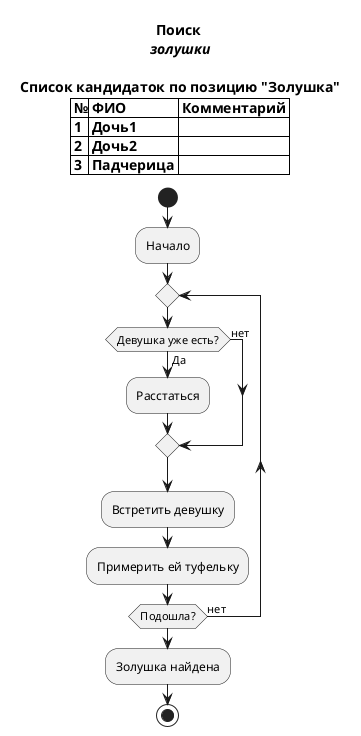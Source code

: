 @startuml
title 
Поиск 
//**золушки**//

Список кандидаток по позицию "Золушка"
|= №|= ФИО |= Комментарий |
| 1 | Дочь1 |  |
| 2 | Дочь2 |  |
| 3 | Падчерица |  |
end title

start

:Начало; 

repeat
    if (Девушка уже есть?) then (Да) 
        :Расстаться;
    else (нет)   
    endif
    :Встретить девушку;
    :Примерить ей туфельку;
repeat while (Подошла?) is (нет) 

:Золушка найдена;

stop
@enduml